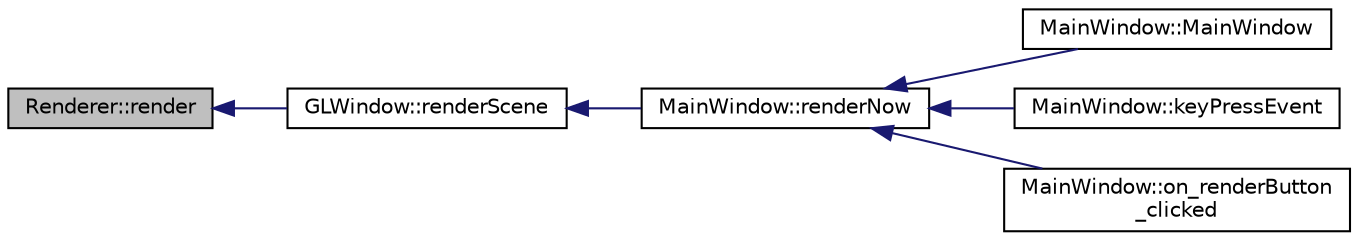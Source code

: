 digraph "Renderer::render"
{
  edge [fontname="Helvetica",fontsize="10",labelfontname="Helvetica",labelfontsize="10"];
  node [fontname="Helvetica",fontsize="10",shape=record];
  rankdir="LR";
  Node1 [label="Renderer::render",height=0.2,width=0.4,color="black", fillcolor="grey75", style="filled", fontcolor="black"];
  Node1 -> Node2 [dir="back",color="midnightblue",fontsize="10",style="solid",fontname="Helvetica"];
  Node2 [label="GLWindow::renderScene",height=0.2,width=0.4,color="black", fillcolor="white", style="filled",URL="$class_g_l_window.html#afa32b188a2c32efb856380c59f966c50"];
  Node2 -> Node3 [dir="back",color="midnightblue",fontsize="10",style="solid",fontname="Helvetica"];
  Node3 [label="MainWindow::renderNow",height=0.2,width=0.4,color="black", fillcolor="white", style="filled",URL="$class_main_window.html#ab9611cd38a22e0d943734a6f656df484"];
  Node3 -> Node4 [dir="back",color="midnightblue",fontsize="10",style="solid",fontname="Helvetica"];
  Node4 [label="MainWindow::MainWindow",height=0.2,width=0.4,color="black", fillcolor="white", style="filled",URL="$class_main_window.html#a8b244be8b7b7db1b08de2a2acb9409db"];
  Node3 -> Node5 [dir="back",color="midnightblue",fontsize="10",style="solid",fontname="Helvetica"];
  Node5 [label="MainWindow::keyPressEvent",height=0.2,width=0.4,color="black", fillcolor="white", style="filled",URL="$class_main_window.html#a3c2e352934c6318d405c3d2b0e07729c",tooltip="override the keyPressEvent inherited from QObject so we can handle key presses. "];
  Node3 -> Node6 [dir="back",color="midnightblue",fontsize="10",style="solid",fontname="Helvetica"];
  Node6 [label="MainWindow::on_renderButton\l_clicked",height=0.2,width=0.4,color="black", fillcolor="white", style="filled",URL="$class_main_window.html#ad4224ffb01cbd6f9b31b3024053aeeef"];
}
